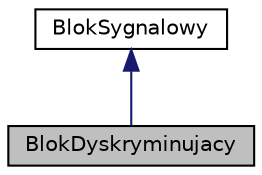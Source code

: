 digraph G
{
  edge [fontname="Helvetica",fontsize="10",labelfontname="Helvetica",labelfontsize="10"];
  node [fontname="Helvetica",fontsize="10",shape=record];
  Node1 [label="BlokDyskryminujacy",height=0.2,width=0.4,color="black", fillcolor="grey75", style="filled" fontcolor="black"];
  Node2 -> Node1 [dir="back",color="midnightblue",fontsize="10",style="solid",fontname="Helvetica"];
  Node2 [label="BlokSygnalowy",height=0.2,width=0.4,color="black", fillcolor="white", style="filled",URL="$class_blok_sygnalowy.html",tooltip="Modeluje najważniejsze elementy bloku sygnałowego."];
}
